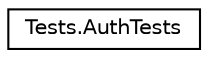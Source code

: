 digraph "Graphical Class Hierarchy"
{
 // INTERACTIVE_SVG=YES
 // LATEX_PDF_SIZE
  edge [fontname="Helvetica",fontsize="10",labelfontname="Helvetica",labelfontsize="10"];
  node [fontname="Helvetica",fontsize="10",shape=record];
  rankdir="LR";
  Node0 [label="Tests.AuthTests",height=0.2,width=0.4,color="black", fillcolor="white", style="filled",URL="$classTests_1_1AuthTests.html",tooltip="Clase para testeo de creacion y autenticacion de las empresas y emprendedores"];
}
